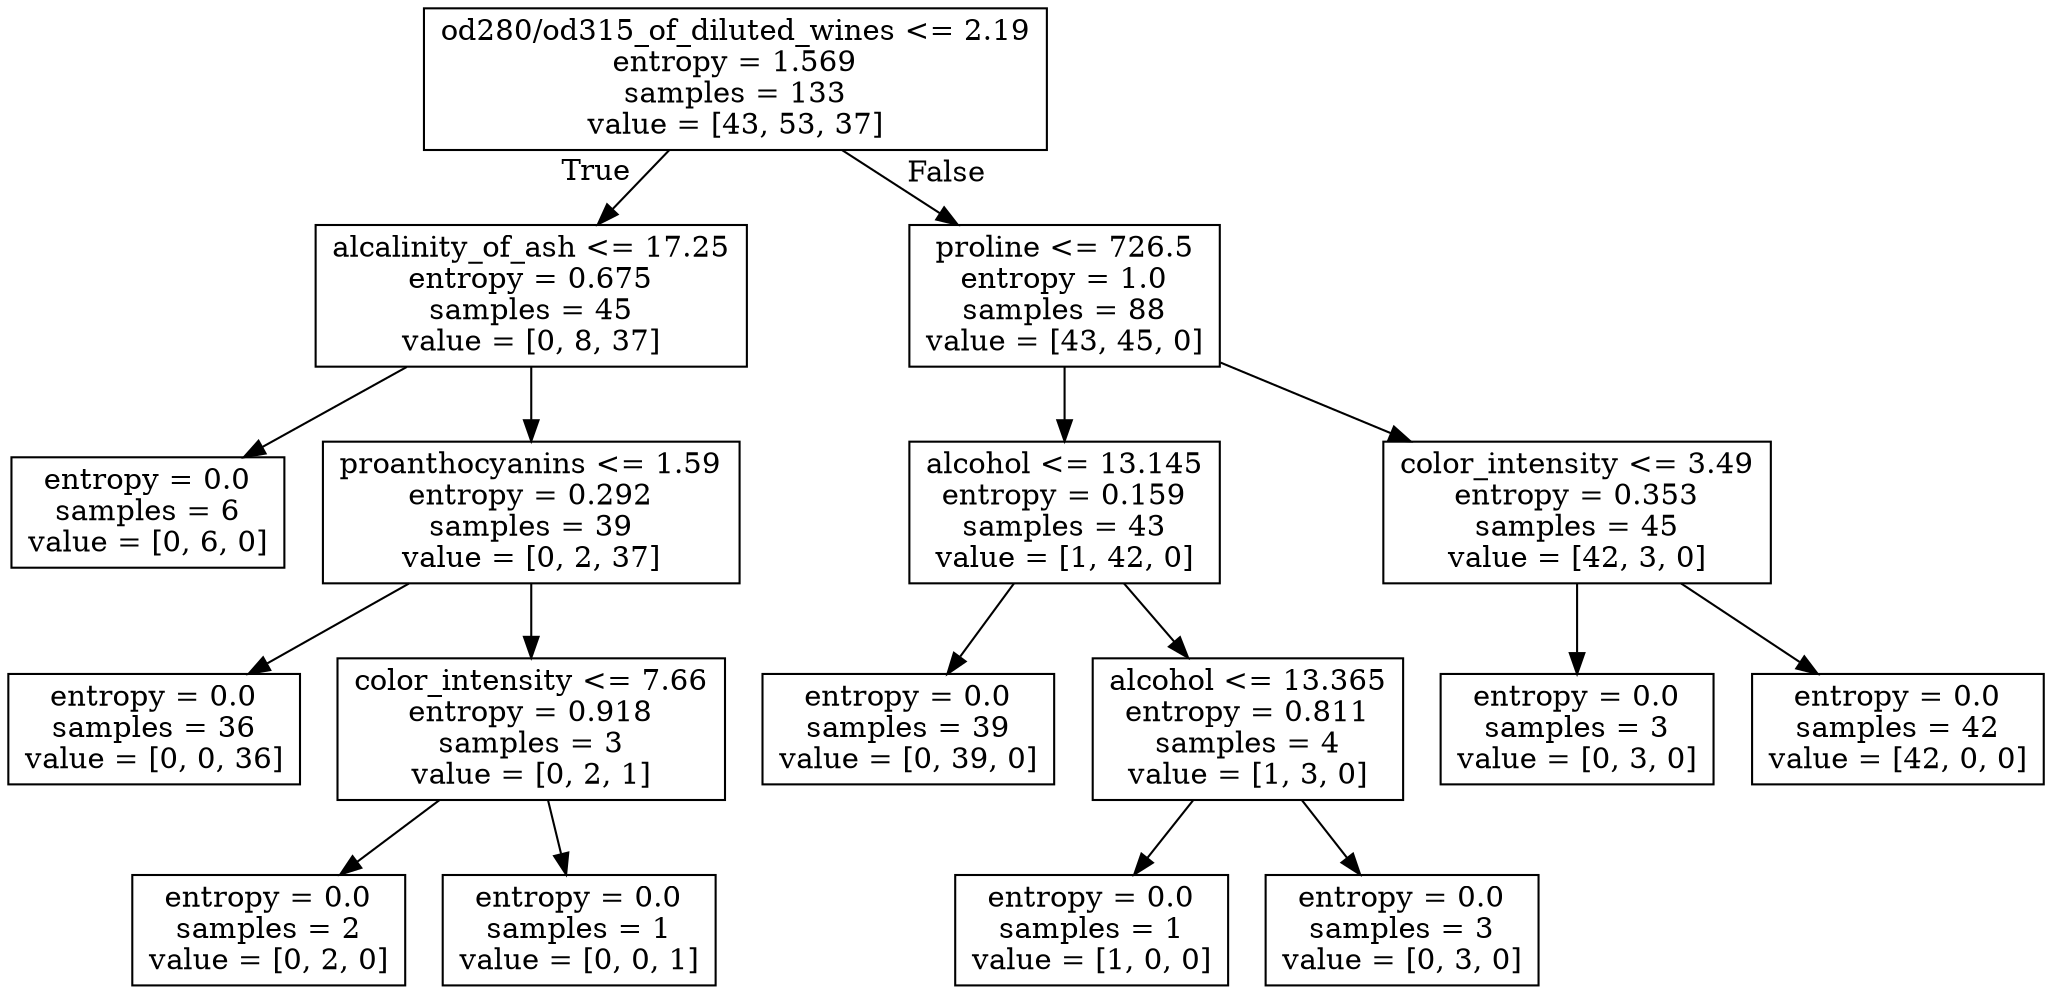 digraph Tree {
node [shape=box] ;
0 [label="od280/od315_of_diluted_wines <= 2.19\nentropy = 1.569\nsamples = 133\nvalue = [43, 53, 37]"] ;
1 [label="alcalinity_of_ash <= 17.25\nentropy = 0.675\nsamples = 45\nvalue = [0, 8, 37]"] ;
0 -> 1 [labeldistance=2.5, labelangle=45, headlabel="True"] ;
2 [label="entropy = 0.0\nsamples = 6\nvalue = [0, 6, 0]"] ;
1 -> 2 ;
3 [label="proanthocyanins <= 1.59\nentropy = 0.292\nsamples = 39\nvalue = [0, 2, 37]"] ;
1 -> 3 ;
4 [label="entropy = 0.0\nsamples = 36\nvalue = [0, 0, 36]"] ;
3 -> 4 ;
5 [label="color_intensity <= 7.66\nentropy = 0.918\nsamples = 3\nvalue = [0, 2, 1]"] ;
3 -> 5 ;
6 [label="entropy = 0.0\nsamples = 2\nvalue = [0, 2, 0]"] ;
5 -> 6 ;
7 [label="entropy = 0.0\nsamples = 1\nvalue = [0, 0, 1]"] ;
5 -> 7 ;
8 [label="proline <= 726.5\nentropy = 1.0\nsamples = 88\nvalue = [43, 45, 0]"] ;
0 -> 8 [labeldistance=2.5, labelangle=-45, headlabel="False"] ;
9 [label="alcohol <= 13.145\nentropy = 0.159\nsamples = 43\nvalue = [1, 42, 0]"] ;
8 -> 9 ;
10 [label="entropy = 0.0\nsamples = 39\nvalue = [0, 39, 0]"] ;
9 -> 10 ;
11 [label="alcohol <= 13.365\nentropy = 0.811\nsamples = 4\nvalue = [1, 3, 0]"] ;
9 -> 11 ;
12 [label="entropy = 0.0\nsamples = 1\nvalue = [1, 0, 0]"] ;
11 -> 12 ;
13 [label="entropy = 0.0\nsamples = 3\nvalue = [0, 3, 0]"] ;
11 -> 13 ;
14 [label="color_intensity <= 3.49\nentropy = 0.353\nsamples = 45\nvalue = [42, 3, 0]"] ;
8 -> 14 ;
15 [label="entropy = 0.0\nsamples = 3\nvalue = [0, 3, 0]"] ;
14 -> 15 ;
16 [label="entropy = 0.0\nsamples = 42\nvalue = [42, 0, 0]"] ;
14 -> 16 ;
}